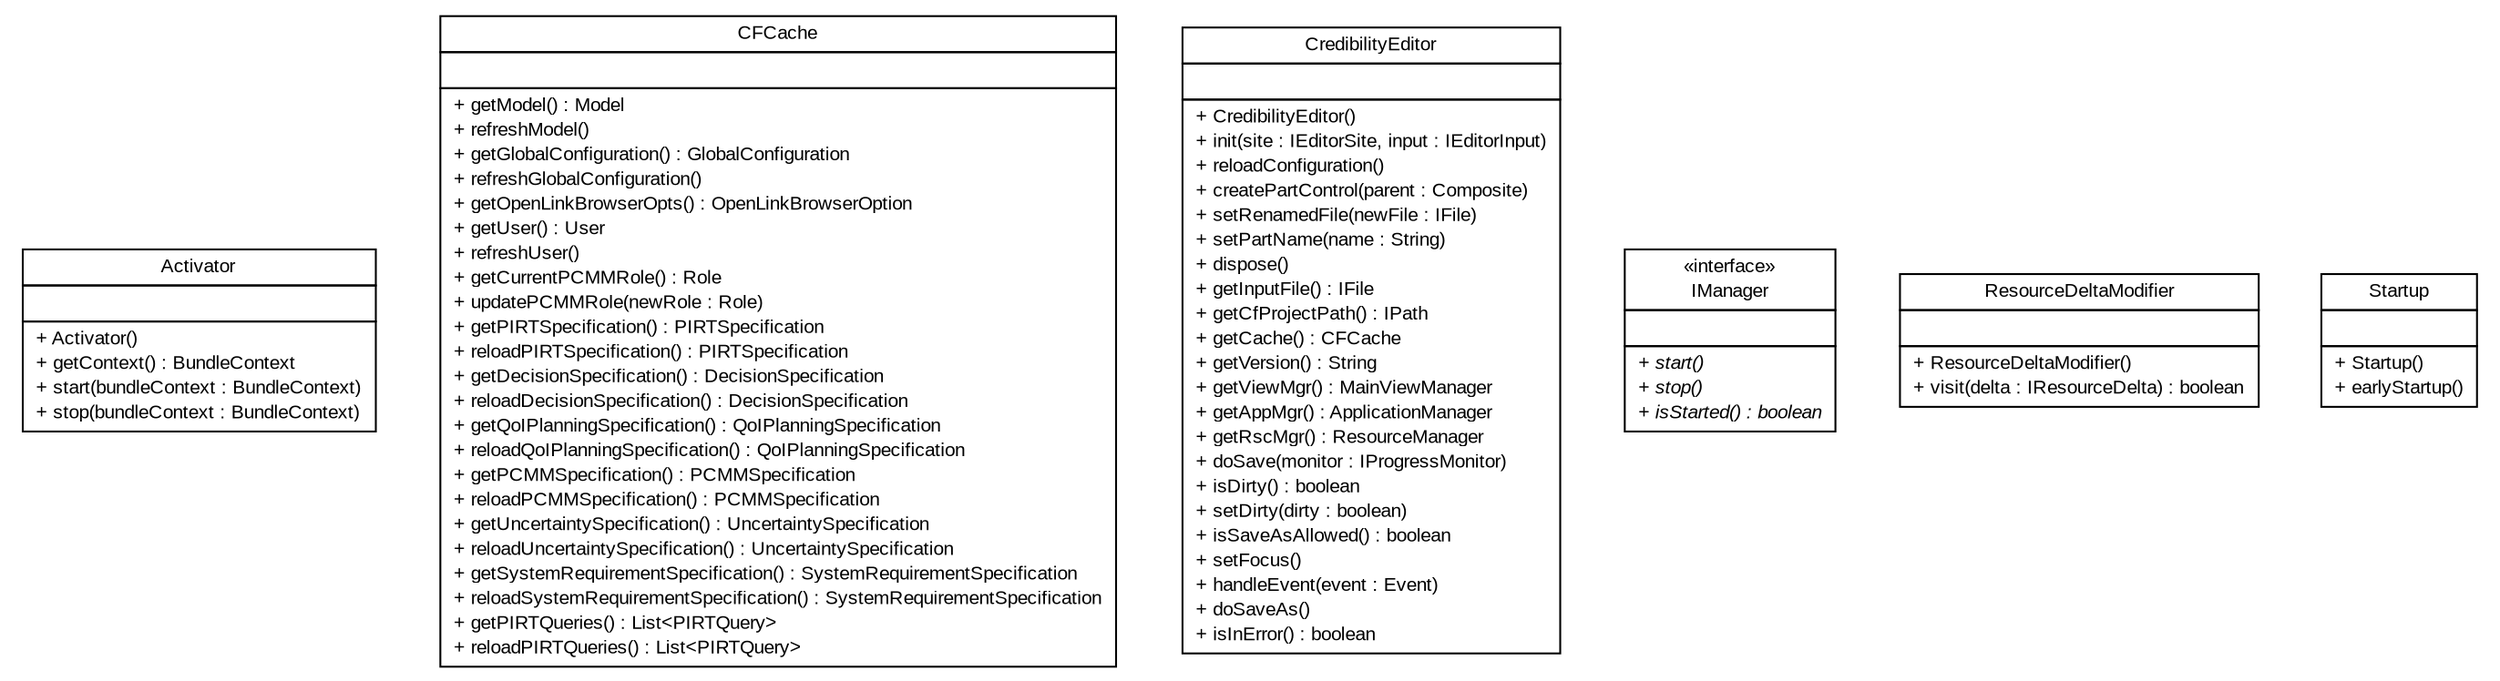 #!/usr/local/bin/dot
#
# Class diagram 
# Generated by UMLGraph version R5_6-24-gf6e263 (http://www.umlgraph.org/)
#

digraph G {
	edge [fontname="arial",fontsize=10,labelfontname="arial",labelfontsize=10];
	node [fontname="arial",fontsize=10,shape=plaintext];
	nodesep=0.25;
	ranksep=0.5;
	// gov.sandia.cf.launcher.Activator
	c11412 [label=<<table title="gov.sandia.cf.launcher.Activator" border="0" cellborder="1" cellspacing="0" cellpadding="2" port="p" href="./Activator.html">
		<tr><td><table border="0" cellspacing="0" cellpadding="1">
<tr><td align="center" balign="center"> Activator </td></tr>
		</table></td></tr>
		<tr><td><table border="0" cellspacing="0" cellpadding="1">
<tr><td align="left" balign="left">  </td></tr>
		</table></td></tr>
		<tr><td><table border="0" cellspacing="0" cellpadding="1">
<tr><td align="left" balign="left"> + Activator() </td></tr>
<tr><td align="left" balign="left"> + getContext() : BundleContext </td></tr>
<tr><td align="left" balign="left"> + start(bundleContext : BundleContext) </td></tr>
<tr><td align="left" balign="left"> + stop(bundleContext : BundleContext) </td></tr>
		</table></td></tr>
		</table>>, URL="./Activator.html", fontname="arial", fontcolor="black", fontsize=10.0];
	// gov.sandia.cf.launcher.CFCache
	c11413 [label=<<table title="gov.sandia.cf.launcher.CFCache" border="0" cellborder="1" cellspacing="0" cellpadding="2" port="p" href="./CFCache.html">
		<tr><td><table border="0" cellspacing="0" cellpadding="1">
<tr><td align="center" balign="center"> CFCache </td></tr>
		</table></td></tr>
		<tr><td><table border="0" cellspacing="0" cellpadding="1">
<tr><td align="left" balign="left">  </td></tr>
		</table></td></tr>
		<tr><td><table border="0" cellspacing="0" cellpadding="1">
<tr><td align="left" balign="left"> + getModel() : Model </td></tr>
<tr><td align="left" balign="left"> + refreshModel() </td></tr>
<tr><td align="left" balign="left"> + getGlobalConfiguration() : GlobalConfiguration </td></tr>
<tr><td align="left" balign="left"> + refreshGlobalConfiguration() </td></tr>
<tr><td align="left" balign="left"> + getOpenLinkBrowserOpts() : OpenLinkBrowserOption </td></tr>
<tr><td align="left" balign="left"> + getUser() : User </td></tr>
<tr><td align="left" balign="left"> + refreshUser() </td></tr>
<tr><td align="left" balign="left"> + getCurrentPCMMRole() : Role </td></tr>
<tr><td align="left" balign="left"> + updatePCMMRole(newRole : Role) </td></tr>
<tr><td align="left" balign="left"> + getPIRTSpecification() : PIRTSpecification </td></tr>
<tr><td align="left" balign="left"> + reloadPIRTSpecification() : PIRTSpecification </td></tr>
<tr><td align="left" balign="left"> + getDecisionSpecification() : DecisionSpecification </td></tr>
<tr><td align="left" balign="left"> + reloadDecisionSpecification() : DecisionSpecification </td></tr>
<tr><td align="left" balign="left"> + getQoIPlanningSpecification() : QoIPlanningSpecification </td></tr>
<tr><td align="left" balign="left"> + reloadQoIPlanningSpecification() : QoIPlanningSpecification </td></tr>
<tr><td align="left" balign="left"> + getPCMMSpecification() : PCMMSpecification </td></tr>
<tr><td align="left" balign="left"> + reloadPCMMSpecification() : PCMMSpecification </td></tr>
<tr><td align="left" balign="left"> + getUncertaintySpecification() : UncertaintySpecification </td></tr>
<tr><td align="left" balign="left"> + reloadUncertaintySpecification() : UncertaintySpecification </td></tr>
<tr><td align="left" balign="left"> + getSystemRequirementSpecification() : SystemRequirementSpecification </td></tr>
<tr><td align="left" balign="left"> + reloadSystemRequirementSpecification() : SystemRequirementSpecification </td></tr>
<tr><td align="left" balign="left"> + getPIRTQueries() : List&lt;PIRTQuery&gt; </td></tr>
<tr><td align="left" balign="left"> + reloadPIRTQueries() : List&lt;PIRTQuery&gt; </td></tr>
		</table></td></tr>
		</table>>, URL="./CFCache.html", fontname="arial", fontcolor="black", fontsize=10.0];
	// gov.sandia.cf.launcher.CredibilityEditor
	c11414 [label=<<table title="gov.sandia.cf.launcher.CredibilityEditor" border="0" cellborder="1" cellspacing="0" cellpadding="2" port="p" href="./CredibilityEditor.html">
		<tr><td><table border="0" cellspacing="0" cellpadding="1">
<tr><td align="center" balign="center"> CredibilityEditor </td></tr>
		</table></td></tr>
		<tr><td><table border="0" cellspacing="0" cellpadding="1">
<tr><td align="left" balign="left">  </td></tr>
		</table></td></tr>
		<tr><td><table border="0" cellspacing="0" cellpadding="1">
<tr><td align="left" balign="left"> + CredibilityEditor() </td></tr>
<tr><td align="left" balign="left"> + init(site : IEditorSite, input : IEditorInput) </td></tr>
<tr><td align="left" balign="left"> + reloadConfiguration() </td></tr>
<tr><td align="left" balign="left"> + createPartControl(parent : Composite) </td></tr>
<tr><td align="left" balign="left"> + setRenamedFile(newFile : IFile) </td></tr>
<tr><td align="left" balign="left"> + setPartName(name : String) </td></tr>
<tr><td align="left" balign="left"> + dispose() </td></tr>
<tr><td align="left" balign="left"> + getInputFile() : IFile </td></tr>
<tr><td align="left" balign="left"> + getCfProjectPath() : IPath </td></tr>
<tr><td align="left" balign="left"> + getCache() : CFCache </td></tr>
<tr><td align="left" balign="left"> + getVersion() : String </td></tr>
<tr><td align="left" balign="left"> + getViewMgr() : MainViewManager </td></tr>
<tr><td align="left" balign="left"> + getAppMgr() : ApplicationManager </td></tr>
<tr><td align="left" balign="left"> + getRscMgr() : ResourceManager </td></tr>
<tr><td align="left" balign="left"> + doSave(monitor : IProgressMonitor) </td></tr>
<tr><td align="left" balign="left"> + isDirty() : boolean </td></tr>
<tr><td align="left" balign="left"> + setDirty(dirty : boolean) </td></tr>
<tr><td align="left" balign="left"> + isSaveAsAllowed() : boolean </td></tr>
<tr><td align="left" balign="left"> + setFocus() </td></tr>
<tr><td align="left" balign="left"> + handleEvent(event : Event) </td></tr>
<tr><td align="left" balign="left"> + doSaveAs() </td></tr>
<tr><td align="left" balign="left"> + isInError() : boolean </td></tr>
		</table></td></tr>
		</table>>, URL="./CredibilityEditor.html", fontname="arial", fontcolor="black", fontsize=10.0];
	// gov.sandia.cf.launcher.IManager
	c11415 [label=<<table title="gov.sandia.cf.launcher.IManager" border="0" cellborder="1" cellspacing="0" cellpadding="2" port="p" href="./IManager.html">
		<tr><td><table border="0" cellspacing="0" cellpadding="1">
<tr><td align="center" balign="center"> &#171;interface&#187; </td></tr>
<tr><td align="center" balign="center"> IManager </td></tr>
		</table></td></tr>
		<tr><td><table border="0" cellspacing="0" cellpadding="1">
<tr><td align="left" balign="left">  </td></tr>
		</table></td></tr>
		<tr><td><table border="0" cellspacing="0" cellpadding="1">
<tr><td align="left" balign="left"><font face="arial italic" point-size="10.0"> + start() </font></td></tr>
<tr><td align="left" balign="left"><font face="arial italic" point-size="10.0"> + stop() </font></td></tr>
<tr><td align="left" balign="left"><font face="arial italic" point-size="10.0"> + isStarted() : boolean </font></td></tr>
		</table></td></tr>
		</table>>, URL="./IManager.html", fontname="arial", fontcolor="black", fontsize=10.0];
	// gov.sandia.cf.launcher.ResourceDeltaModifier
	c11416 [label=<<table title="gov.sandia.cf.launcher.ResourceDeltaModifier" border="0" cellborder="1" cellspacing="0" cellpadding="2" port="p" href="./ResourceDeltaModifier.html">
		<tr><td><table border="0" cellspacing="0" cellpadding="1">
<tr><td align="center" balign="center"> ResourceDeltaModifier </td></tr>
		</table></td></tr>
		<tr><td><table border="0" cellspacing="0" cellpadding="1">
<tr><td align="left" balign="left">  </td></tr>
		</table></td></tr>
		<tr><td><table border="0" cellspacing="0" cellpadding="1">
<tr><td align="left" balign="left"> + ResourceDeltaModifier() </td></tr>
<tr><td align="left" balign="left"> + visit(delta : IResourceDelta) : boolean </td></tr>
		</table></td></tr>
		</table>>, URL="./ResourceDeltaModifier.html", fontname="arial", fontcolor="black", fontsize=10.0];
	// gov.sandia.cf.launcher.Startup
	c11417 [label=<<table title="gov.sandia.cf.launcher.Startup" border="0" cellborder="1" cellspacing="0" cellpadding="2" port="p" href="./Startup.html">
		<tr><td><table border="0" cellspacing="0" cellpadding="1">
<tr><td align="center" balign="center"> Startup </td></tr>
		</table></td></tr>
		<tr><td><table border="0" cellspacing="0" cellpadding="1">
<tr><td align="left" balign="left">  </td></tr>
		</table></td></tr>
		<tr><td><table border="0" cellspacing="0" cellpadding="1">
<tr><td align="left" balign="left"> + Startup() </td></tr>
<tr><td align="left" balign="left"> + earlyStartup() </td></tr>
		</table></td></tr>
		</table>>, URL="./Startup.html", fontname="arial", fontcolor="black", fontsize=10.0];
}

